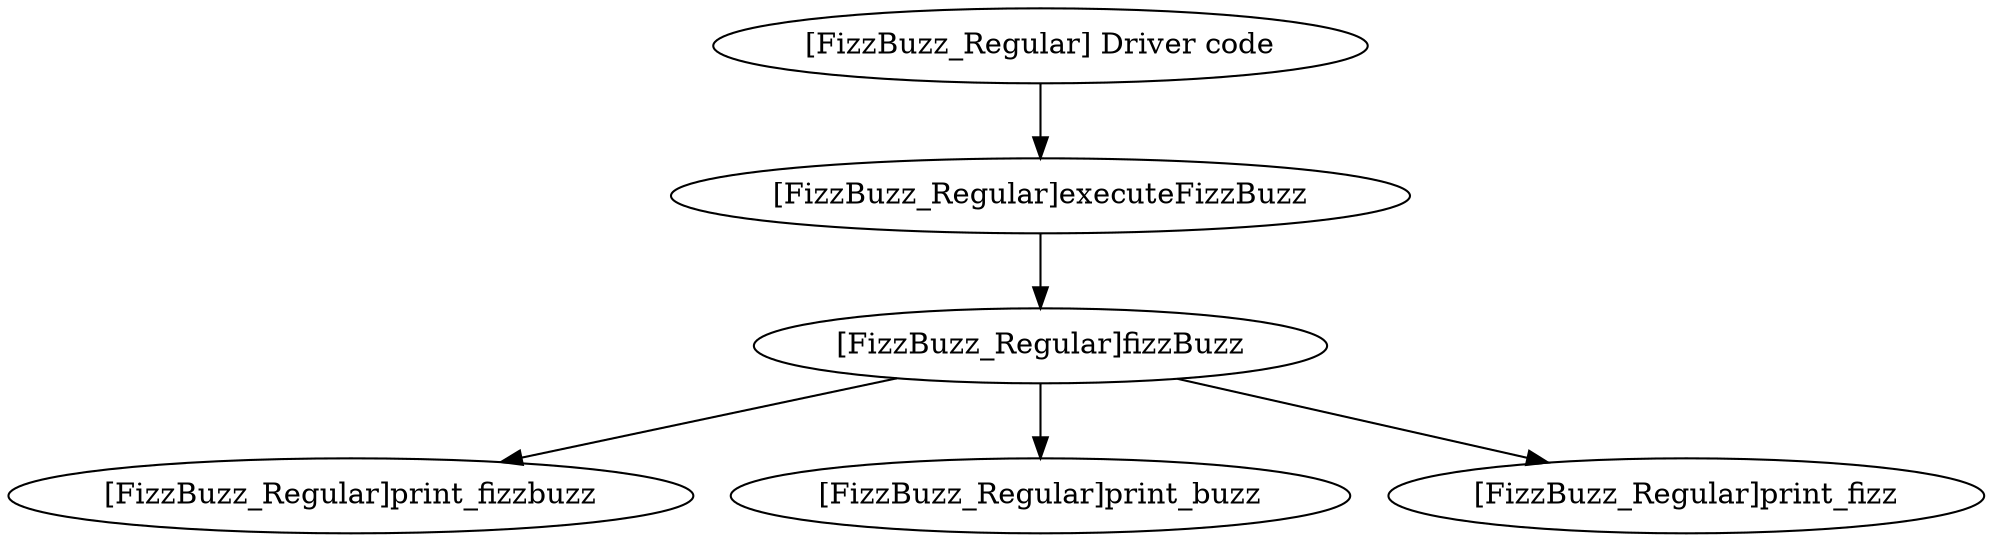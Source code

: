 strict digraph {
    "[FizzBuzz_Regular]executeFizzBuzz" -> "[FizzBuzz_Regular]fizzBuzz"
    "[FizzBuzz_Regular]fizzBuzz" -> "[FizzBuzz_Regular]print_fizzbuzz"
    "[FizzBuzz_Regular]fizzBuzz" -> "[FizzBuzz_Regular]print_buzz"
    "[FizzBuzz_Regular]fizzBuzz" -> "[FizzBuzz_Regular]print_fizz"
    "[FizzBuzz_Regular] Driver code" -> "[FizzBuzz_Regular]executeFizzBuzz"
}